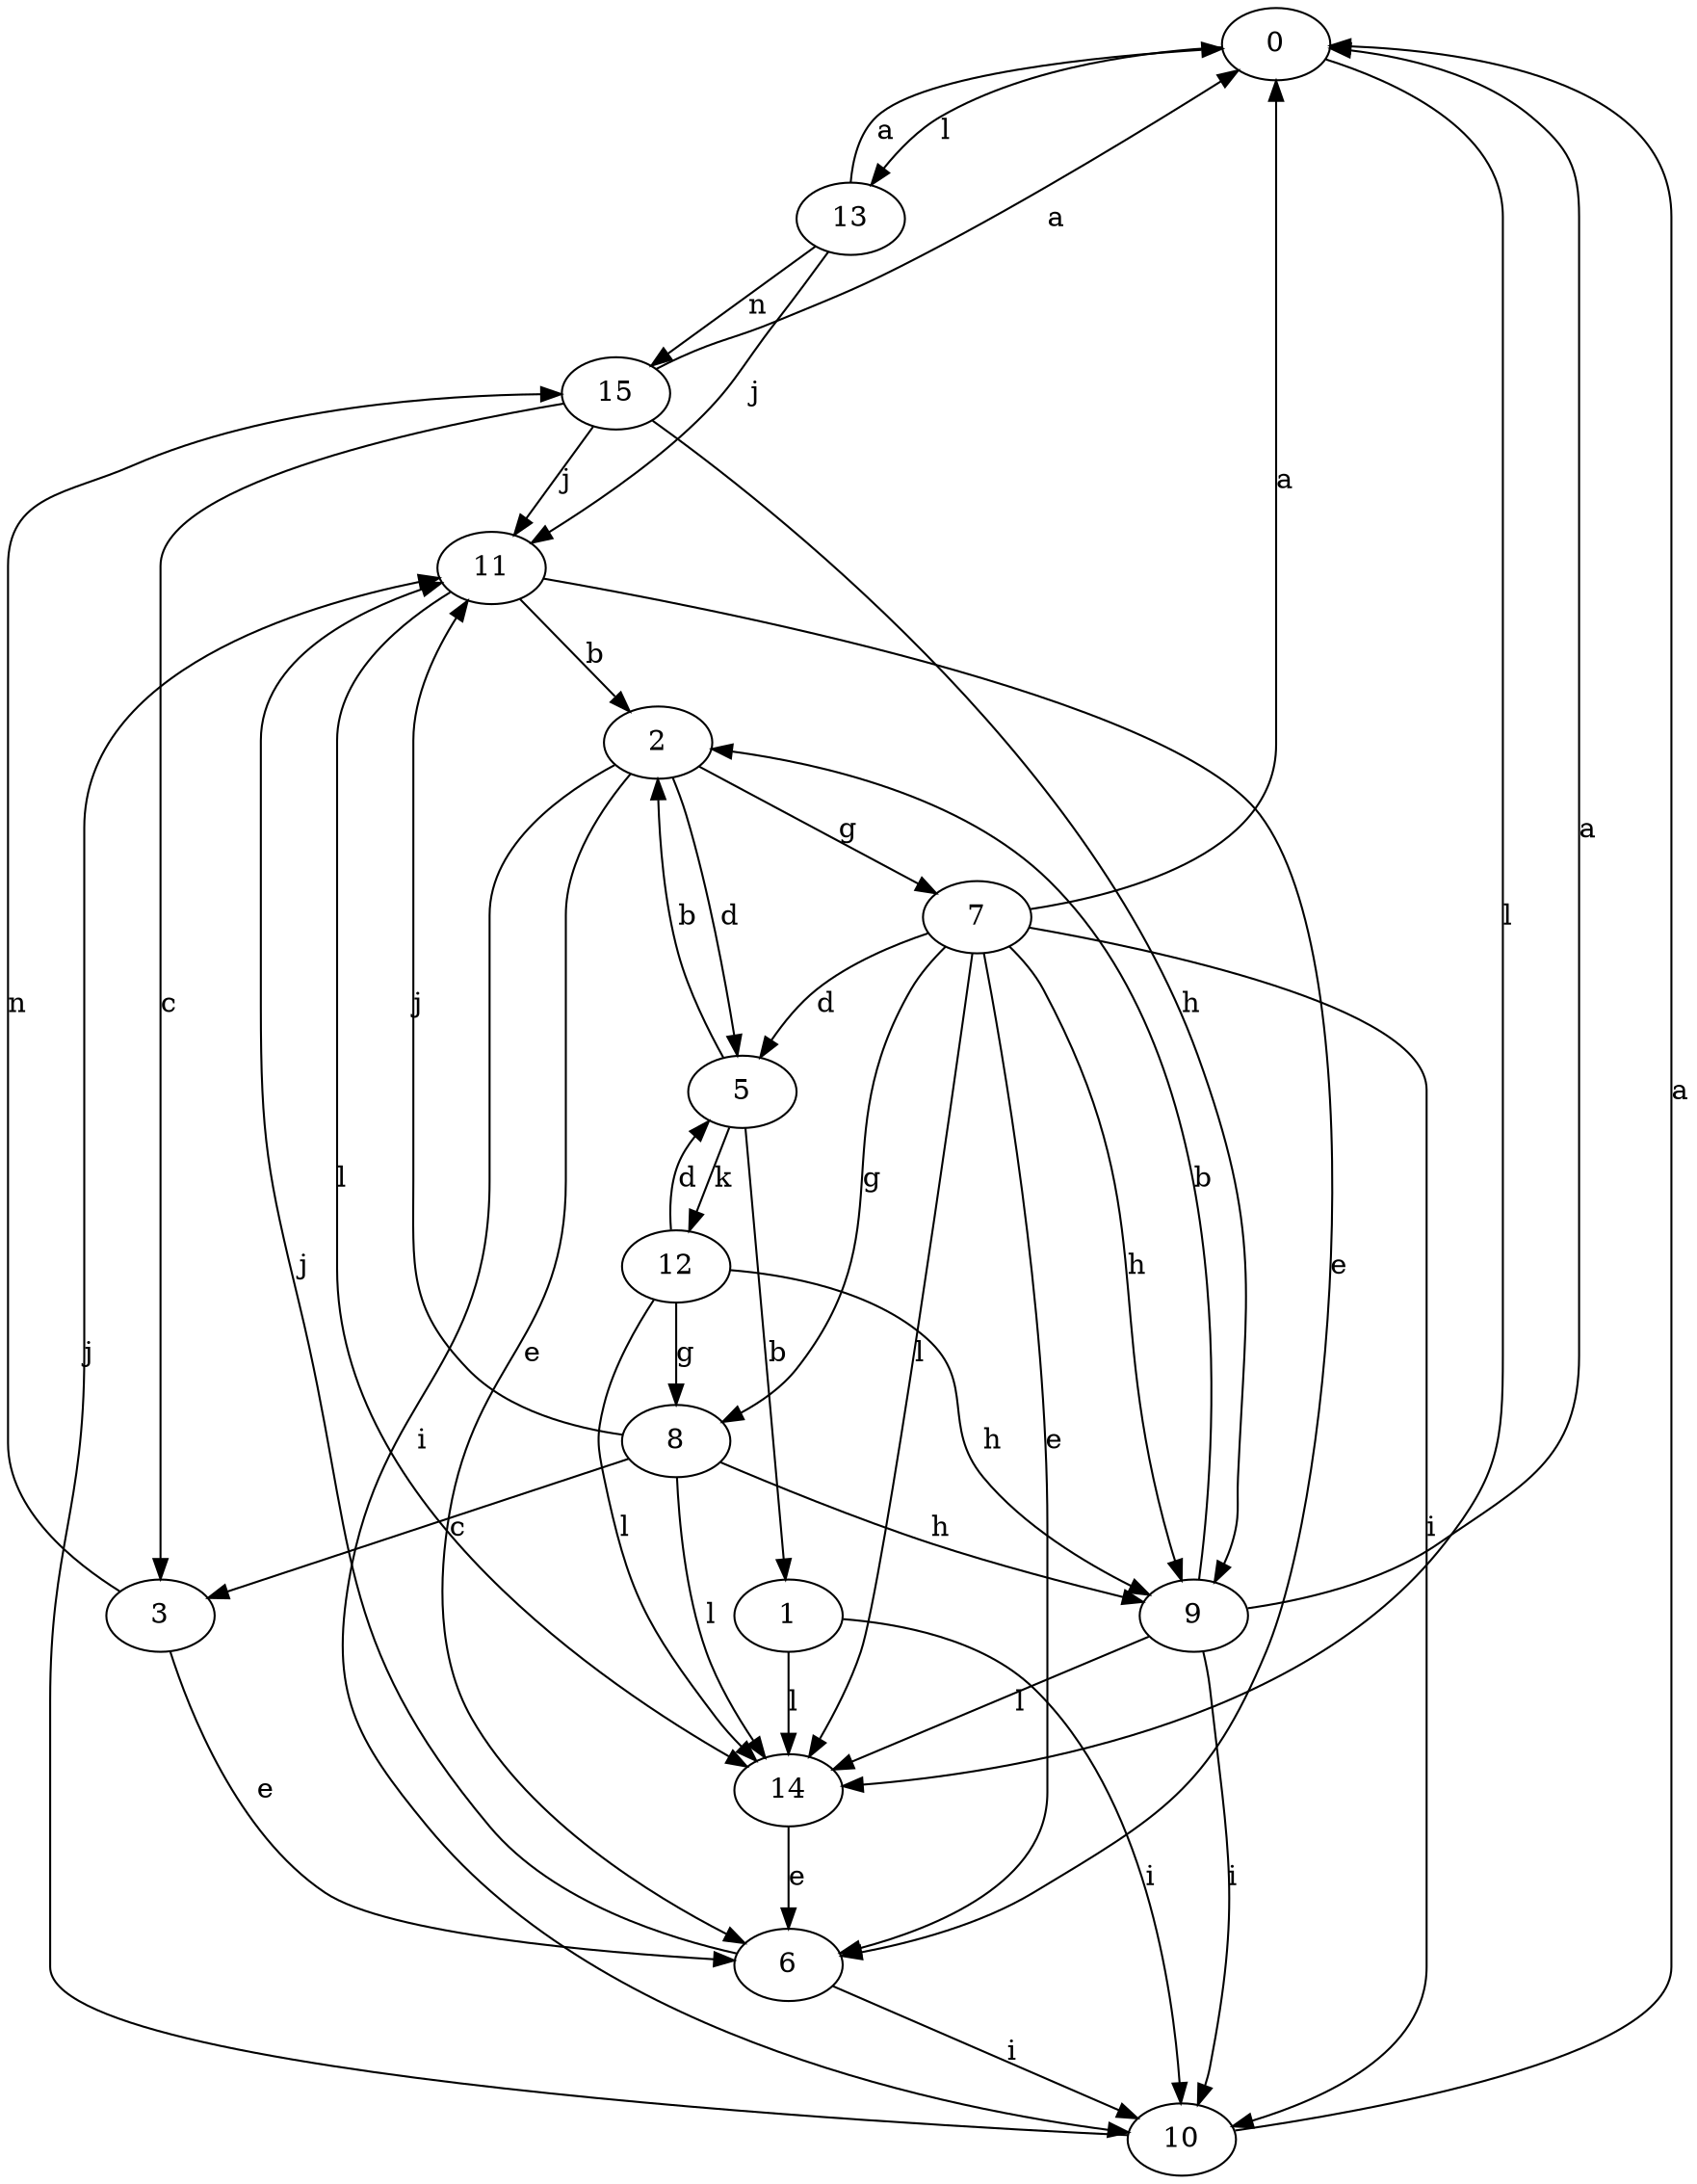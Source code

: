strict digraph  {
0;
1;
2;
3;
5;
6;
7;
8;
9;
10;
11;
12;
13;
14;
15;
0 -> 13  [label=l];
0 -> 14  [label=l];
1 -> 10  [label=i];
1 -> 14  [label=l];
2 -> 5  [label=d];
2 -> 6  [label=e];
2 -> 7  [label=g];
2 -> 10  [label=i];
3 -> 6  [label=e];
3 -> 15  [label=n];
5 -> 1  [label=b];
5 -> 2  [label=b];
5 -> 12  [label=k];
6 -> 10  [label=i];
6 -> 11  [label=j];
7 -> 0  [label=a];
7 -> 5  [label=d];
7 -> 6  [label=e];
7 -> 8  [label=g];
7 -> 9  [label=h];
7 -> 10  [label=i];
7 -> 14  [label=l];
8 -> 3  [label=c];
8 -> 9  [label=h];
8 -> 11  [label=j];
8 -> 14  [label=l];
9 -> 0  [label=a];
9 -> 2  [label=b];
9 -> 10  [label=i];
9 -> 14  [label=l];
10 -> 0  [label=a];
10 -> 11  [label=j];
11 -> 2  [label=b];
11 -> 6  [label=e];
11 -> 14  [label=l];
12 -> 5  [label=d];
12 -> 8  [label=g];
12 -> 9  [label=h];
12 -> 14  [label=l];
13 -> 0  [label=a];
13 -> 11  [label=j];
13 -> 15  [label=n];
14 -> 6  [label=e];
15 -> 0  [label=a];
15 -> 3  [label=c];
15 -> 9  [label=h];
15 -> 11  [label=j];
}
